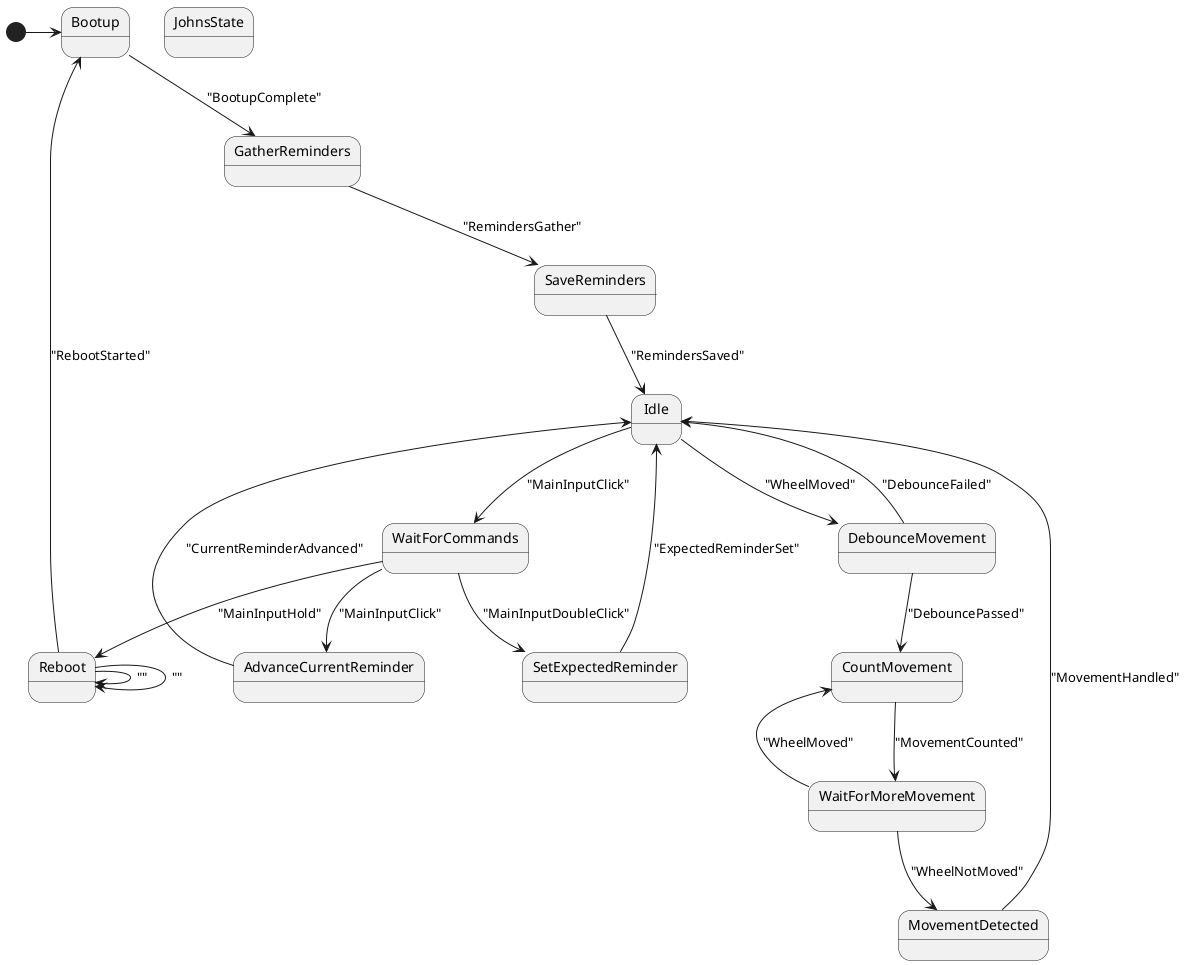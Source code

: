 @startuml
                    [*] -> Bootup
state AdvanceCurrentReminder
state Idle
state MovementDetected
state WaitForCommands
state Reboot
state WaitForMoreMovement
state CountMovement
state Bootup
state GatherReminders
state SaveReminders
state DebounceMovement
state SetExpectedReminder
state JohnsState

AdvanceCurrentReminder --> Idle : "CurrentReminderAdvanced"
    
Idle --> DebounceMovement : "WheelMoved"
    
Idle --> WaitForCommands : "MainInputClick"
    
MovementDetected --> Idle : "MovementHandled"
    
WaitForCommands --> SetExpectedReminder : "MainInputDoubleClick"
    
WaitForCommands --> AdvanceCurrentReminder : "MainInputClick"
    
WaitForCommands --> Reboot : "MainInputHold"
    
Reboot --> Bootup : "RebootStarted"
    
Reboot --> Reboot : ""
    
WaitForMoreMovement --> CountMovement : "WheelMoved"
    
WaitForMoreMovement --> MovementDetected : "WheelNotMoved"
    
CountMovement --> WaitForMoreMovement : "MovementCounted"
    
Bootup --> GatherReminders : "BootupComplete"
    
GatherReminders --> SaveReminders : "RemindersGather"
    
SaveReminders --> Idle : "RemindersSaved"
    
DebounceMovement --> CountMovement : "DebouncePassed"
    
DebounceMovement --> Idle : "DebounceFailed"
    
SetExpectedReminder --> Idle : "ExpectedReminderSet"
    
Reboot --> Reboot : ""
    
@enduml                    